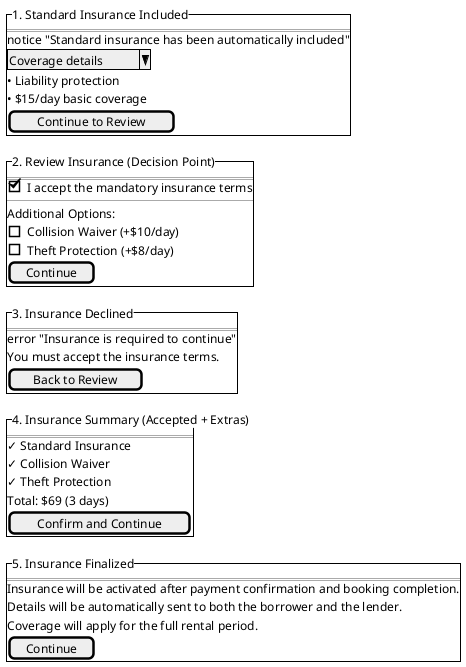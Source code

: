@startsalt
{
{^"1. Standard Insurance Included"
===
notice "Standard insurance has been automatically included"
^Coverage details^
• Liability protection  
• $15/day basic coverage  
[ Continue to Review ]
}

{^"2. Review Insurance (Decision Point)"
===
[X] I accept the mandatory insurance terms

---
Additional Options:
[ ] Collision Waiver (+$10/day)  
[ ] Theft Protection (+$8/day)  

[ Continue ]
}

{^"3. Insurance Declined"
===
error "Insurance is required to continue"
You must accept the insurance terms.

[ Back to Review ]
}

{^"4. Insurance Summary (Accepted + Extras)"
===
✓ Standard Insurance  
✓ Collision Waiver  
✓ Theft Protection  

Total: $69 (3 days)

[ Confirm and Continue ]
}

{^"5. Insurance Finalized"
===
Insurance will be activated after payment confirmation and booking completion.

Details will be automatically sent to both the borrower and the lender.

Coverage will apply for the full rental period.

[ Continue ]
}
}
@endsalt